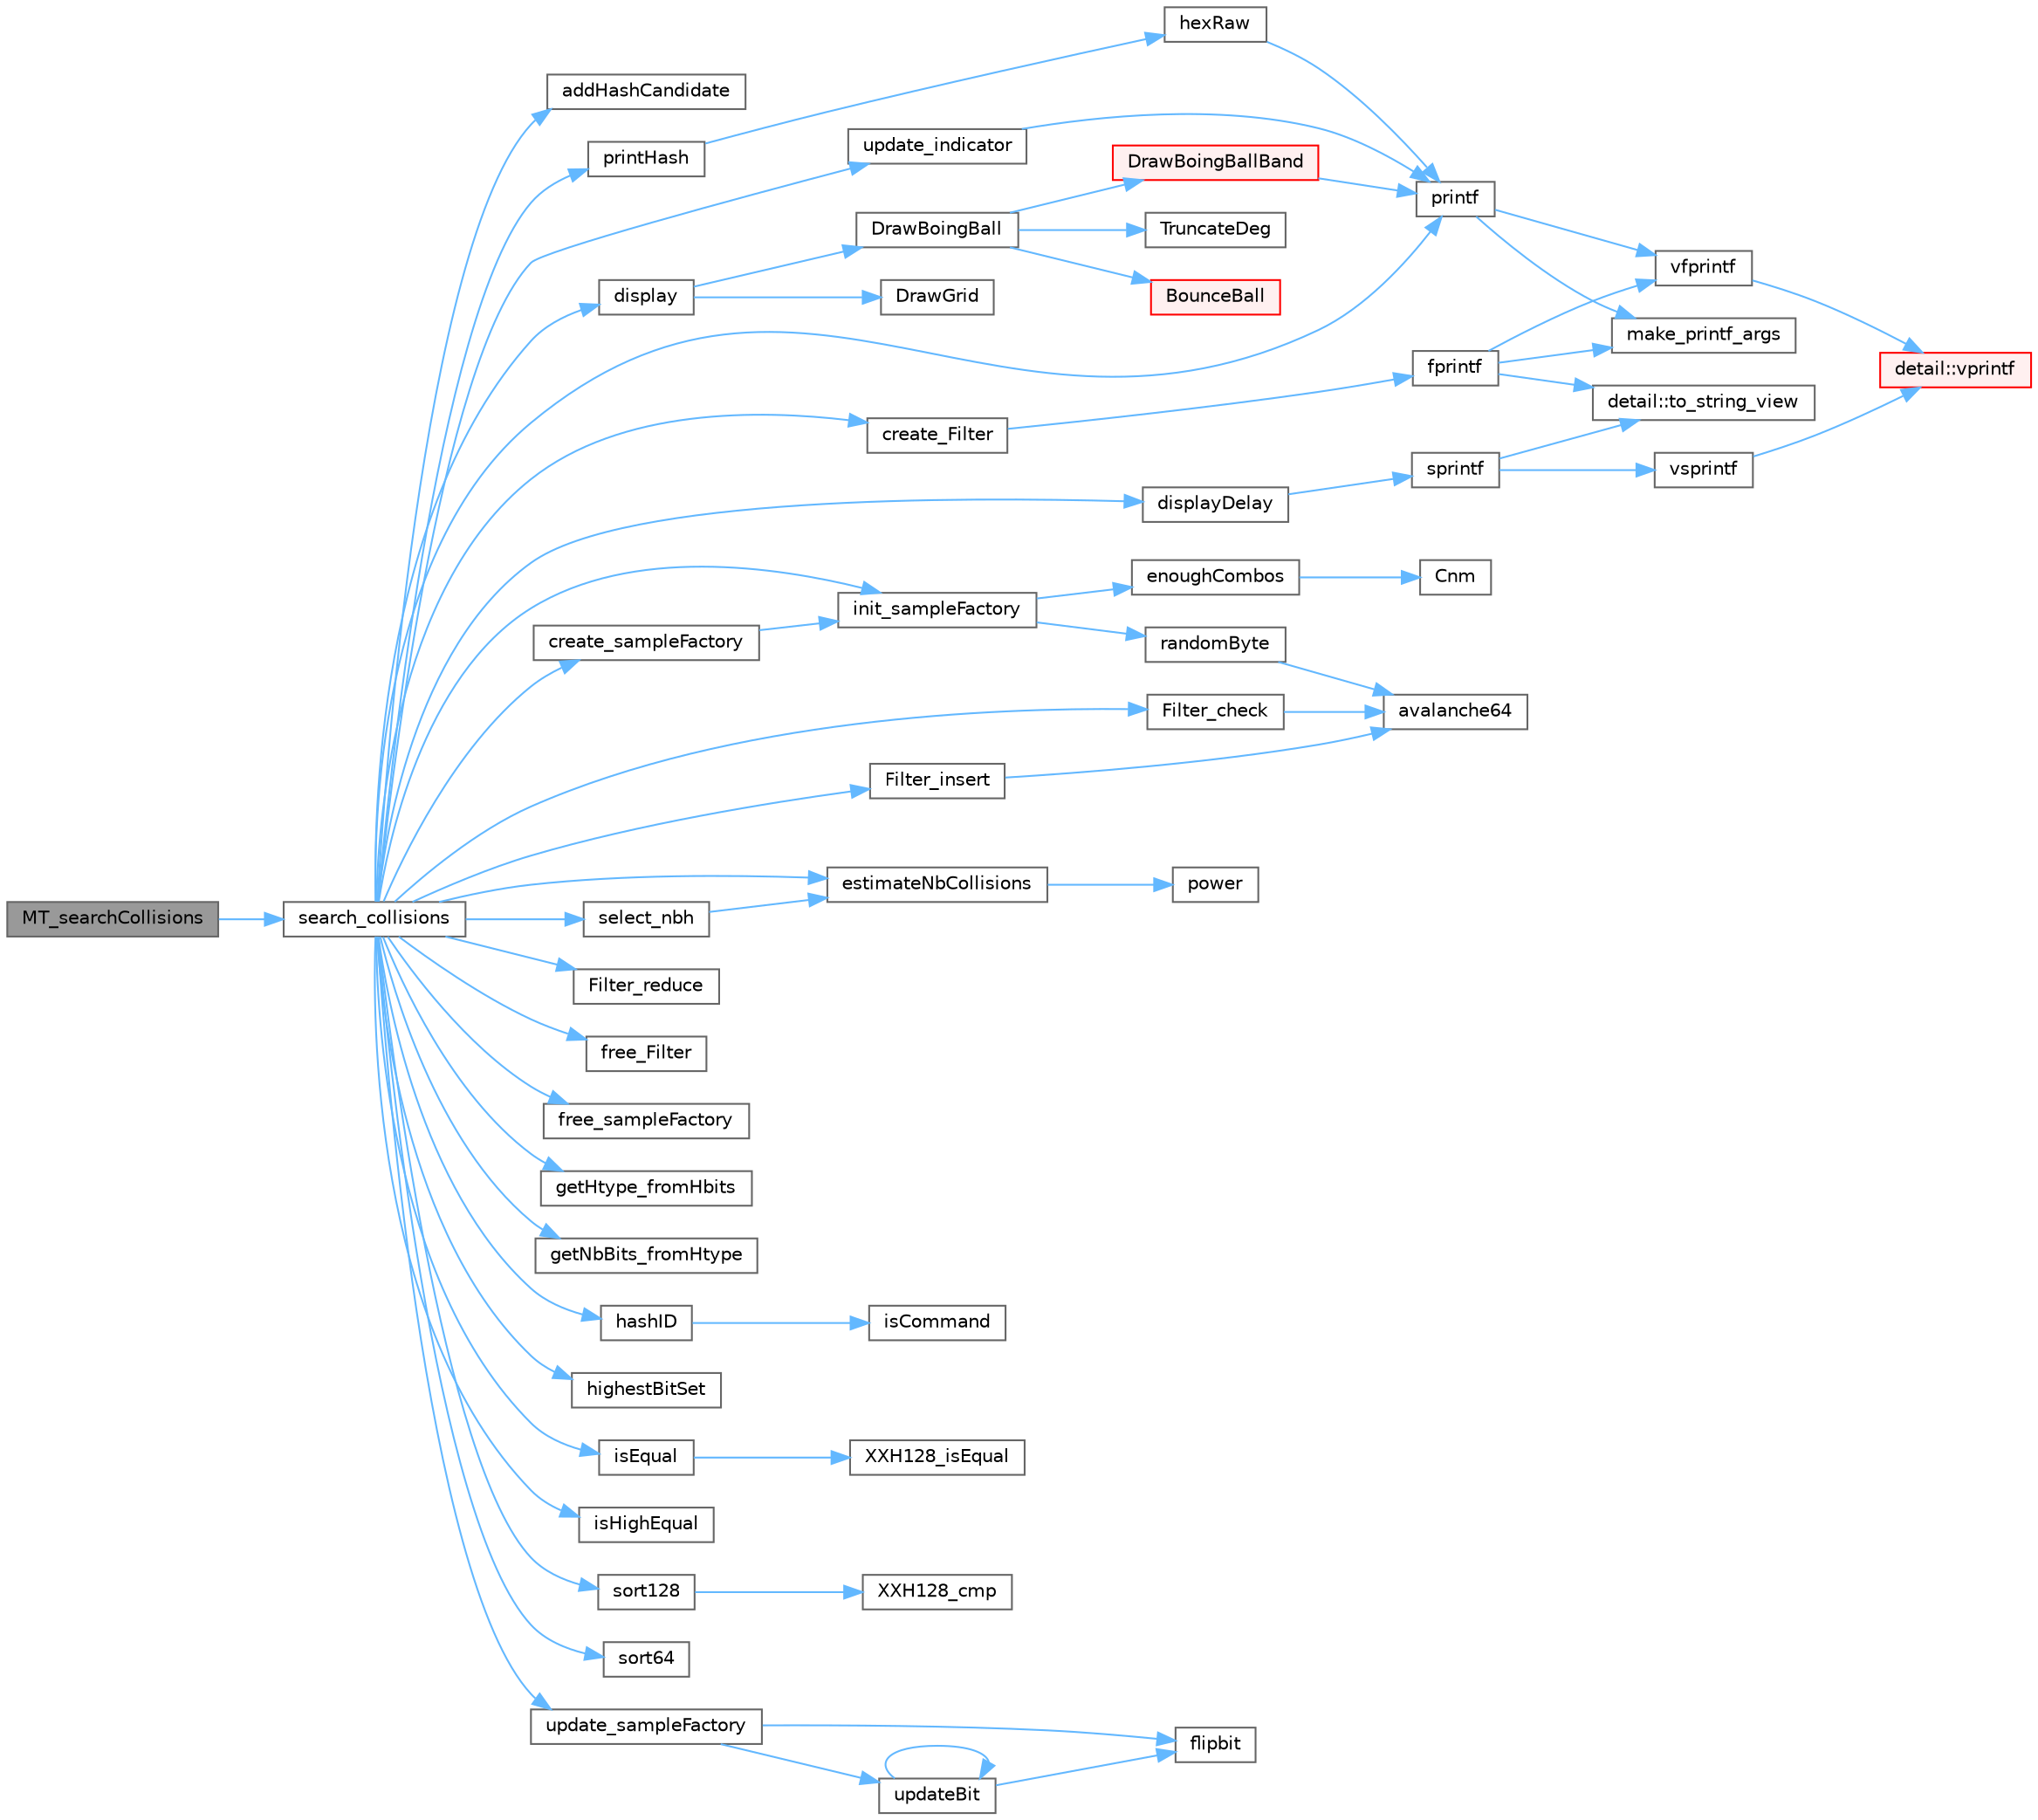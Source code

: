 digraph "MT_searchCollisions"
{
 // LATEX_PDF_SIZE
  bgcolor="transparent";
  edge [fontname=Helvetica,fontsize=10,labelfontname=Helvetica,labelfontsize=10];
  node [fontname=Helvetica,fontsize=10,shape=box,height=0.2,width=0.4];
  rankdir="LR";
  Node1 [id="Node000001",label="MT_searchCollisions",height=0.2,width=0.4,color="gray40", fillcolor="grey60", style="filled", fontcolor="black",tooltip=" "];
  Node1 -> Node2 [id="edge63_Node000001_Node000002",color="steelblue1",style="solid",tooltip=" "];
  Node2 [id="Node000002",label="search_collisions",height=0.2,width=0.4,color="grey40", fillcolor="white", style="filled",URL="$xx_hash_2tests_2collisions_2main_8c.html#a5eaa188ad9b37ee63bb7254e4c67dd57",tooltip=" "];
  Node2 -> Node3 [id="edge64_Node000002_Node000003",color="steelblue1",style="solid",tooltip=" "];
  Node3 [id="Node000003",label="addHashCandidate",height=0.2,width=0.4,color="grey40", fillcolor="white", style="filled",URL="$xx_hash_2tests_2collisions_2main_8c.html#a9869202a00afb72bf649760ae54ed269",tooltip=" "];
  Node2 -> Node4 [id="edge65_Node000002_Node000004",color="steelblue1",style="solid",tooltip=" "];
  Node4 [id="Node000004",label="create_Filter",height=0.2,width=0.4,color="grey40", fillcolor="white", style="filled",URL="$xx_hash_2tests_2collisions_2main_8c.html#a5f42c1ef7007fd03101a5c47ad763199",tooltip=" "];
  Node4 -> Node5 [id="edge66_Node000004_Node000005",color="steelblue1",style="solid",tooltip=" "];
  Node5 [id="Node000005",label="fprintf",height=0.2,width=0.4,color="grey40", fillcolor="white", style="filled",URL="$printf_8h.html#a9f315126362cae9675de1642105e631e",tooltip=" "];
  Node5 -> Node6 [id="edge67_Node000005_Node000006",color="steelblue1",style="solid",tooltip=" "];
  Node6 [id="Node000006",label="make_printf_args",height=0.2,width=0.4,color="grey40", fillcolor="white", style="filled",URL="$printf_8h.html#a27dcc0efcda04388971dbea3c875f122",tooltip=" "];
  Node5 -> Node7 [id="edge68_Node000005_Node000007",color="steelblue1",style="solid",tooltip=" "];
  Node7 [id="Node000007",label="detail::to_string_view",height=0.2,width=0.4,color="grey40", fillcolor="white", style="filled",URL="$namespacedetail.html#abeae79fa3e1eded2d8fbd56cc9f0960e",tooltip=" "];
  Node5 -> Node8 [id="edge69_Node000005_Node000008",color="steelblue1",style="solid",tooltip=" "];
  Node8 [id="Node000008",label="vfprintf",height=0.2,width=0.4,color="grey40", fillcolor="white", style="filled",URL="$printf_8h.html#abb30aad964fc771fb52cf3ad88649df2",tooltip=" "];
  Node8 -> Node9 [id="edge70_Node000008_Node000009",color="steelblue1",style="solid",tooltip=" "];
  Node9 [id="Node000009",label="detail::vprintf",height=0.2,width=0.4,color="red", fillcolor="#FFF0F0", style="filled",URL="$namespacedetail.html#a1c8c2218e4c822aa8f743fb9c573717f",tooltip=" "];
  Node2 -> Node38 [id="edge71_Node000002_Node000038",color="steelblue1",style="solid",tooltip=" "];
  Node38 [id="Node000038",label="create_sampleFactory",height=0.2,width=0.4,color="grey40", fillcolor="white", style="filled",URL="$xx_hash_2tests_2collisions_2main_8c.html#aa7b6214b034f81a652934896b71cdde0",tooltip=" "];
  Node38 -> Node39 [id="edge72_Node000038_Node000039",color="steelblue1",style="solid",tooltip=" "];
  Node39 [id="Node000039",label="init_sampleFactory",height=0.2,width=0.4,color="grey40", fillcolor="white", style="filled",URL="$xx_hash_2tests_2collisions_2main_8c.html#a9ef3cf0cc9ae2f3be48c99ad81364b91",tooltip=" "];
  Node39 -> Node40 [id="edge73_Node000039_Node000040",color="steelblue1",style="solid",tooltip=" "];
  Node40 [id="Node000040",label="enoughCombos",height=0.2,width=0.4,color="grey40", fillcolor="white", style="filled",URL="$xx_hash_2tests_2collisions_2main_8c.html#af8efd0bd35701ed8eabed71e64fd8a7d",tooltip=" "];
  Node40 -> Node41 [id="edge74_Node000040_Node000041",color="steelblue1",style="solid",tooltip=" "];
  Node41 [id="Node000041",label="Cnm",height=0.2,width=0.4,color="grey40", fillcolor="white", style="filled",URL="$xx_hash_2tests_2collisions_2main_8c.html#ad828d8ae7b64dc128e0d4d8cfb0dca43",tooltip=" "];
  Node39 -> Node42 [id="edge75_Node000039_Node000042",color="steelblue1",style="solid",tooltip=" "];
  Node42 [id="Node000042",label="randomByte",height=0.2,width=0.4,color="grey40", fillcolor="white", style="filled",URL="$xx_hash_2tests_2collisions_2main_8c.html#a2a77931f4cc60d4fc67eea0d353e9dba",tooltip=" "];
  Node42 -> Node43 [id="edge76_Node000042_Node000043",color="steelblue1",style="solid",tooltip=" "];
  Node43 [id="Node000043",label="avalanche64",height=0.2,width=0.4,color="grey40", fillcolor="white", style="filled",URL="$xx_hash_2tests_2collisions_2main_8c.html#ab628323ee13682d8e666ac0fd924a935",tooltip=" "];
  Node2 -> Node44 [id="edge77_Node000002_Node000044",color="steelblue1",style="solid",tooltip=" "];
  Node44 [id="Node000044",label="display",height=0.2,width=0.4,color="grey40", fillcolor="white", style="filled",URL="$boing_8c.html#a4ea013001a5fb47853d0fab8f8de35cd",tooltip=" "];
  Node44 -> Node45 [id="edge78_Node000044_Node000045",color="steelblue1",style="solid",tooltip=" "];
  Node45 [id="Node000045",label="DrawBoingBall",height=0.2,width=0.4,color="grey40", fillcolor="white", style="filled",URL="$boing_8c.html#aaf4ab2b37a65ad090f79313713f18731",tooltip=" "];
  Node45 -> Node46 [id="edge79_Node000045_Node000046",color="steelblue1",style="solid",tooltip=" "];
  Node46 [id="Node000046",label="BounceBall",height=0.2,width=0.4,color="red", fillcolor="#FFF0F0", style="filled",URL="$boing_8c.html#a5a5cbb3e7786a248a2dcf02777a98df5",tooltip=" "];
  Node45 -> Node49 [id="edge80_Node000045_Node000049",color="steelblue1",style="solid",tooltip=" "];
  Node49 [id="Node000049",label="DrawBoingBallBand",height=0.2,width=0.4,color="red", fillcolor="#FFF0F0", style="filled",URL="$boing_8c.html#ad80d1d92135216bb8c1242fcce45545c",tooltip=" "];
  Node49 -> Node52 [id="edge81_Node000049_Node000052",color="steelblue1",style="solid",tooltip=" "];
  Node52 [id="Node000052",label="printf",height=0.2,width=0.4,color="grey40", fillcolor="white", style="filled",URL="$printf_8h.html#aee3ed3a831f25f07e7be3919fff2203a",tooltip=" "];
  Node52 -> Node6 [id="edge82_Node000052_Node000006",color="steelblue1",style="solid",tooltip=" "];
  Node52 -> Node8 [id="edge83_Node000052_Node000008",color="steelblue1",style="solid",tooltip=" "];
  Node45 -> Node53 [id="edge84_Node000045_Node000053",color="steelblue1",style="solid",tooltip=" "];
  Node53 [id="Node000053",label="TruncateDeg",height=0.2,width=0.4,color="grey40", fillcolor="white", style="filled",URL="$boing_8c.html#a080dc55aae439523561bda8b86575b7f",tooltip=" "];
  Node44 -> Node54 [id="edge85_Node000044_Node000054",color="steelblue1",style="solid",tooltip=" "];
  Node54 [id="Node000054",label="DrawGrid",height=0.2,width=0.4,color="grey40", fillcolor="white", style="filled",URL="$boing_8c.html#a8e38342e6a8bfcbc67503d2c6383d8e8",tooltip=" "];
  Node2 -> Node55 [id="edge86_Node000002_Node000055",color="steelblue1",style="solid",tooltip=" "];
  Node55 [id="Node000055",label="displayDelay",height=0.2,width=0.4,color="grey40", fillcolor="white", style="filled",URL="$xx_hash_2tests_2collisions_2main_8c.html#a8c2c8a013268b707a842caf85a57d735",tooltip=" "];
  Node55 -> Node56 [id="edge87_Node000055_Node000056",color="steelblue1",style="solid",tooltip=" "];
  Node56 [id="Node000056",label="sprintf",height=0.2,width=0.4,color="grey40", fillcolor="white", style="filled",URL="$printf_8h.html#aa7d2e7e454d3fe606a71504a119dc894",tooltip=" "];
  Node56 -> Node7 [id="edge88_Node000056_Node000007",color="steelblue1",style="solid",tooltip=" "];
  Node56 -> Node57 [id="edge89_Node000056_Node000057",color="steelblue1",style="solid",tooltip=" "];
  Node57 [id="Node000057",label="vsprintf",height=0.2,width=0.4,color="grey40", fillcolor="white", style="filled",URL="$printf_8h.html#a5e1075a6c1fce5050424f97a2fac648f",tooltip=" "];
  Node57 -> Node9 [id="edge90_Node000057_Node000009",color="steelblue1",style="solid",tooltip=" "];
  Node2 -> Node58 [id="edge91_Node000002_Node000058",color="steelblue1",style="solid",tooltip=" "];
  Node58 [id="Node000058",label="estimateNbCollisions",height=0.2,width=0.4,color="grey40", fillcolor="white", style="filled",URL="$xx_hash_2tests_2collisions_2main_8c.html#aa9648d16b2cb48c465ca13ca82af3bb7",tooltip=" "];
  Node58 -> Node59 [id="edge92_Node000058_Node000059",color="steelblue1",style="solid",tooltip=" "];
  Node59 [id="Node000059",label="power",height=0.2,width=0.4,color="grey40", fillcolor="white", style="filled",URL="$xx_hash_2tests_2collisions_2main_8c.html#a8c8fc0b853403926062eb6acd951139e",tooltip=" "];
  Node2 -> Node60 [id="edge93_Node000002_Node000060",color="steelblue1",style="solid",tooltip=" "];
  Node60 [id="Node000060",label="Filter_check",height=0.2,width=0.4,color="grey40", fillcolor="white", style="filled",URL="$xx_hash_2tests_2collisions_2main_8c.html#aaeff9ee8a4e7d4d769a9faf5ebe7b0c0",tooltip=" "];
  Node60 -> Node43 [id="edge94_Node000060_Node000043",color="steelblue1",style="solid",tooltip=" "];
  Node2 -> Node61 [id="edge95_Node000002_Node000061",color="steelblue1",style="solid",tooltip=" "];
  Node61 [id="Node000061",label="Filter_insert",height=0.2,width=0.4,color="grey40", fillcolor="white", style="filled",URL="$xx_hash_2tests_2collisions_2main_8c.html#a68e4db40507504c4e11e6e189fc96ec3",tooltip=" "];
  Node61 -> Node43 [id="edge96_Node000061_Node000043",color="steelblue1",style="solid",tooltip=" "];
  Node2 -> Node62 [id="edge97_Node000002_Node000062",color="steelblue1",style="solid",tooltip=" "];
  Node62 [id="Node000062",label="Filter_reduce",height=0.2,width=0.4,color="grey40", fillcolor="white", style="filled",URL="$xx_hash_2tests_2collisions_2main_8c.html#aac0c8f9ee4a5163c8535ab1fea026af5",tooltip=" "];
  Node2 -> Node63 [id="edge98_Node000002_Node000063",color="steelblue1",style="solid",tooltip=" "];
  Node63 [id="Node000063",label="free_Filter",height=0.2,width=0.4,color="grey40", fillcolor="white", style="filled",URL="$xx_hash_2tests_2collisions_2main_8c.html#a2cb445ce42ab49c001117a1ff1fdb442",tooltip=" "];
  Node2 -> Node64 [id="edge99_Node000002_Node000064",color="steelblue1",style="solid",tooltip=" "];
  Node64 [id="Node000064",label="free_sampleFactory",height=0.2,width=0.4,color="grey40", fillcolor="white", style="filled",URL="$xx_hash_2tests_2collisions_2main_8c.html#a00c9f0ad081cb63f4116513c4c57ccf7",tooltip=" "];
  Node2 -> Node65 [id="edge100_Node000002_Node000065",color="steelblue1",style="solid",tooltip=" "];
  Node65 [id="Node000065",label="getHtype_fromHbits",height=0.2,width=0.4,color="grey40", fillcolor="white", style="filled",URL="$xx_hash_2tests_2collisions_2main_8c.html#a3a9bb7ff4f5060697744ca25ac5faa3d",tooltip=" "];
  Node2 -> Node66 [id="edge101_Node000002_Node000066",color="steelblue1",style="solid",tooltip=" "];
  Node66 [id="Node000066",label="getNbBits_fromHtype",height=0.2,width=0.4,color="grey40", fillcolor="white", style="filled",URL="$xx_hash_2tests_2collisions_2main_8c.html#afbd6639c985824526618983c16d9f4bd",tooltip=" "];
  Node2 -> Node67 [id="edge102_Node000002_Node000067",color="steelblue1",style="solid",tooltip=" "];
  Node67 [id="Node000067",label="hashID",height=0.2,width=0.4,color="grey40", fillcolor="white", style="filled",URL="$xx_hash_2tests_2bench_2main_8c.html#a758ea01f6a925ed3f61f1393e9e09e0a",tooltip=" "];
  Node67 -> Node68 [id="edge103_Node000067_Node000068",color="steelblue1",style="solid",tooltip=" "];
  Node68 [id="Node000068",label="isCommand",height=0.2,width=0.4,color="grey40", fillcolor="white", style="filled",URL="$xx_hash_2tests_2bench_2main_8c.html#a70a404803770a1dd89d46052ccf0171d",tooltip=" "];
  Node2 -> Node69 [id="edge104_Node000002_Node000069",color="steelblue1",style="solid",tooltip=" "];
  Node69 [id="Node000069",label="highestBitSet",height=0.2,width=0.4,color="grey40", fillcolor="white", style="filled",URL="$xx_hash_2tests_2collisions_2main_8c.html#a66d0e681abd034156ac4e4cf570f5b4c",tooltip=" "];
  Node2 -> Node39 [id="edge105_Node000002_Node000039",color="steelblue1",style="solid",tooltip=" "];
  Node2 -> Node70 [id="edge106_Node000002_Node000070",color="steelblue1",style="solid",tooltip=" "];
  Node70 [id="Node000070",label="isEqual",height=0.2,width=0.4,color="grey40", fillcolor="white", style="filled",URL="$xx_hash_2tests_2collisions_2main_8c.html#ab9deb4a18b913cc017e25ed502d65f35",tooltip=" "];
  Node70 -> Node71 [id="edge107_Node000070_Node000071",color="steelblue1",style="solid",tooltip=" "];
  Node71 [id="Node000071",label="XXH128_isEqual",height=0.2,width=0.4,color="grey40", fillcolor="white", style="filled",URL="$group___x_x_h3__family.html#ga8a324d844a8c35437406ffe1288f892e",tooltip="Check equality of two XXH128_hash_t values"];
  Node2 -> Node72 [id="edge108_Node000002_Node000072",color="steelblue1",style="solid",tooltip=" "];
  Node72 [id="Node000072",label="isHighEqual",height=0.2,width=0.4,color="grey40", fillcolor="white", style="filled",URL="$xx_hash_2tests_2collisions_2main_8c.html#aa2c99a2f2018f2986984b0c90676599e",tooltip=" "];
  Node2 -> Node52 [id="edge109_Node000002_Node000052",color="steelblue1",style="solid",tooltip=" "];
  Node2 -> Node73 [id="edge110_Node000002_Node000073",color="steelblue1",style="solid",tooltip=" "];
  Node73 [id="Node000073",label="printHash",height=0.2,width=0.4,color="grey40", fillcolor="white", style="filled",URL="$xx_hash_2tests_2collisions_2main_8c.html#acd453fb0b0fb21cd58357764b90a252b",tooltip=" "];
  Node73 -> Node74 [id="edge111_Node000073_Node000074",color="steelblue1",style="solid",tooltip=" "];
  Node74 [id="Node000074",label="hexRaw",height=0.2,width=0.4,color="grey40", fillcolor="white", style="filled",URL="$xx_hash_2tests_2collisions_2main_8c.html#ada54715805e684e2b918600e1defbba5",tooltip=" "];
  Node74 -> Node52 [id="edge112_Node000074_Node000052",color="steelblue1",style="solid",tooltip=" "];
  Node2 -> Node75 [id="edge113_Node000002_Node000075",color="steelblue1",style="solid",tooltip=" "];
  Node75 [id="Node000075",label="select_nbh",height=0.2,width=0.4,color="grey40", fillcolor="white", style="filled",URL="$xx_hash_2tests_2collisions_2main_8c.html#a2237d3b7caaf82f67790dffcc6e312ae",tooltip=" "];
  Node75 -> Node58 [id="edge114_Node000075_Node000058",color="steelblue1",style="solid",tooltip=" "];
  Node2 -> Node76 [id="edge115_Node000002_Node000076",color="steelblue1",style="solid",tooltip=" "];
  Node76 [id="Node000076",label="sort128",height=0.2,width=0.4,color="grey40", fillcolor="white", style="filled",URL="$sort_8cc.html#a56ed540d44f5a0b22299bfd10f8fc3fc",tooltip=" "];
  Node76 -> Node77 [id="edge116_Node000076_Node000077",color="steelblue1",style="solid",tooltip=" "];
  Node77 [id="Node000077",label="XXH128_cmp",height=0.2,width=0.4,color="grey40", fillcolor="white", style="filled",URL="$group___x_x_h3__family.html#ga5bfeec191a3c45f1a7ffb9e61716234c",tooltip="Compares two XXH128_hash_t"];
  Node2 -> Node78 [id="edge117_Node000002_Node000078",color="steelblue1",style="solid",tooltip=" "];
  Node78 [id="Node000078",label="sort64",height=0.2,width=0.4,color="grey40", fillcolor="white", style="filled",URL="$sort_8cc.html#a6b43d4427596d60c33ea495217610e8b",tooltip=" "];
  Node2 -> Node79 [id="edge118_Node000002_Node000079",color="steelblue1",style="solid",tooltip=" "];
  Node79 [id="Node000079",label="update_indicator",height=0.2,width=0.4,color="grey40", fillcolor="white", style="filled",URL="$xx_hash_2tests_2collisions_2main_8c.html#a899758a3f0c50be6e1fdfffc5ad47e0f",tooltip=" "];
  Node79 -> Node52 [id="edge119_Node000079_Node000052",color="steelblue1",style="solid",tooltip=" "];
  Node2 -> Node80 [id="edge120_Node000002_Node000080",color="steelblue1",style="solid",tooltip=" "];
  Node80 [id="Node000080",label="update_sampleFactory",height=0.2,width=0.4,color="grey40", fillcolor="white", style="filled",URL="$xx_hash_2tests_2collisions_2main_8c.html#ae8a09f35098f1960bd1d9ad357113476",tooltip=" "];
  Node80 -> Node81 [id="edge121_Node000080_Node000081",color="steelblue1",style="solid",tooltip=" "];
  Node81 [id="Node000081",label="flipbit",height=0.2,width=0.4,color="grey40", fillcolor="white", style="filled",URL="$xx_hash_2tests_2collisions_2main_8c.html#a772c9667fb0c61511695fb98de42aa05",tooltip=" "];
  Node80 -> Node82 [id="edge122_Node000080_Node000082",color="steelblue1",style="solid",tooltip=" "];
  Node82 [id="Node000082",label="updateBit",height=0.2,width=0.4,color="grey40", fillcolor="white", style="filled",URL="$xx_hash_2tests_2collisions_2main_8c.html#a6404c199633ab0f943819c94f42c39d9",tooltip=" "];
  Node82 -> Node81 [id="edge123_Node000082_Node000081",color="steelblue1",style="solid",tooltip=" "];
  Node82 -> Node82 [id="edge124_Node000082_Node000082",color="steelblue1",style="solid",tooltip=" "];
}
